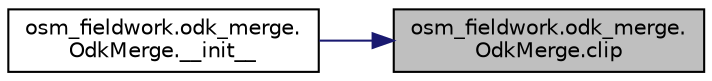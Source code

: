 digraph "osm_fieldwork.odk_merge.OdkMerge.clip"
{
 // LATEX_PDF_SIZE
  edge [fontname="Helvetica",fontsize="10",labelfontname="Helvetica",labelfontsize="10"];
  node [fontname="Helvetica",fontsize="10",shape=record];
  rankdir="RL";
  Node1 [label="osm_fieldwork.odk_merge.\lOdkMerge.clip",height=0.2,width=0.4,color="black", fillcolor="grey75", style="filled", fontcolor="black",tooltip=" "];
  Node1 -> Node2 [dir="back",color="midnightblue",fontsize="10",style="solid",fontname="Helvetica"];
  Node2 [label="osm_fieldwork.odk_merge.\lOdkMerge.__init__",height=0.2,width=0.4,color="black", fillcolor="white", style="filled",URL="$classosm__fieldwork_1_1odk__merge_1_1OdkMerge.html#a10ec310e09da632416bf543fb05860fc",tooltip=" "];
}
